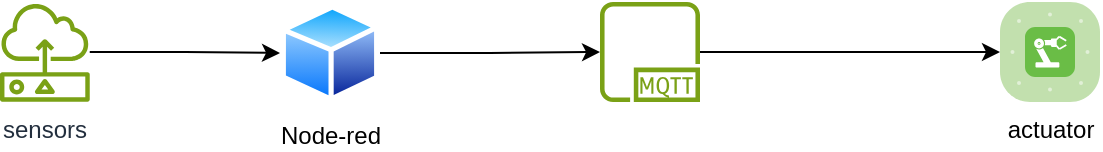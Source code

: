 <mxfile version="22.1.16" type="device">
  <diagram name="Page-1" id="gM64qw47xhpTUFFd05Pg">
    <mxGraphModel dx="1674" dy="746" grid="1" gridSize="10" guides="1" tooltips="1" connect="1" arrows="1" fold="1" page="1" pageScale="1" pageWidth="850" pageHeight="1100" math="0" shadow="0">
      <root>
        <mxCell id="0" />
        <mxCell id="1" parent="0" />
        <mxCell id="KLo0TK26uMytL423hShY-4" style="edgeStyle=orthogonalEdgeStyle;rounded=0;orthogonalLoop=1;jettySize=auto;html=1;" edge="1" parent="1" source="KLo0TK26uMytL423hShY-1" target="KLo0TK26uMytL423hShY-3">
          <mxGeometry relative="1" as="geometry" />
        </mxCell>
        <mxCell id="KLo0TK26uMytL423hShY-1" value="Node-red" style="image;aspect=fixed;perimeter=ellipsePerimeter;html=1;align=center;shadow=0;dashed=0;spacingTop=3;image=img/lib/active_directory/generic_node.svg;" vertex="1" parent="1">
          <mxGeometry x="190" y="271" width="50" height="49" as="geometry" />
        </mxCell>
        <mxCell id="KLo0TK26uMytL423hShY-5" style="edgeStyle=orthogonalEdgeStyle;rounded=0;orthogonalLoop=1;jettySize=auto;html=1;entryX=0;entryY=0.5;entryDx=0;entryDy=0;" edge="1" parent="1" source="KLo0TK26uMytL423hShY-2" target="KLo0TK26uMytL423hShY-1">
          <mxGeometry relative="1" as="geometry" />
        </mxCell>
        <mxCell id="KLo0TK26uMytL423hShY-2" value="sensors" style="sketch=0;outlineConnect=0;fontColor=#232F3E;gradientColor=none;fillColor=#7AA116;strokeColor=none;dashed=0;verticalLabelPosition=bottom;verticalAlign=top;align=center;html=1;fontSize=12;fontStyle=0;aspect=fixed;pointerEvents=1;shape=mxgraph.aws4.sensor;" vertex="1" parent="1">
          <mxGeometry x="50" y="270" width="44.87" height="50" as="geometry" />
        </mxCell>
        <mxCell id="KLo0TK26uMytL423hShY-3" value="" style="sketch=0;outlineConnect=0;fontColor=#232F3E;gradientColor=none;fillColor=#7AA116;strokeColor=none;dashed=0;verticalLabelPosition=bottom;verticalAlign=top;align=center;html=1;fontSize=12;fontStyle=0;aspect=fixed;pointerEvents=1;shape=mxgraph.aws4.mqtt_protocol;" vertex="1" parent="1">
          <mxGeometry x="350" y="270" width="50" height="50" as="geometry" />
        </mxCell>
        <mxCell id="KLo0TK26uMytL423hShY-6" value="actuator" style="verticalLabelPosition=bottom;sketch=0;html=1;fillColor=#6ABD46;strokeColor=#ffffff;verticalAlign=top;align=center;points=[[0.085,0.085,0],[0.915,0.085,0],[0.915,0.915,0],[0.085,0.915,0],[0.25,0,0],[0.5,0,0],[0.75,0,0],[1,0.25,0],[1,0.5,0],[1,0.75,0],[0.75,1,0],[0.5,1,0],[0.25,1,0],[0,0.75,0],[0,0.5,0],[0,0.25,0]];pointerEvents=1;shape=mxgraph.cisco_safe.compositeIcon;bgIcon=mxgraph.cisco_safe.architecture.generic_appliance;resIcon=mxgraph.cisco_safe.architecture.actuator;" vertex="1" parent="1">
          <mxGeometry x="550" y="270" width="50" height="50" as="geometry" />
        </mxCell>
        <mxCell id="KLo0TK26uMytL423hShY-7" style="edgeStyle=orthogonalEdgeStyle;rounded=0;orthogonalLoop=1;jettySize=auto;html=1;entryX=0;entryY=0.5;entryDx=0;entryDy=0;entryPerimeter=0;" edge="1" parent="1" source="KLo0TK26uMytL423hShY-3" target="KLo0TK26uMytL423hShY-6">
          <mxGeometry relative="1" as="geometry" />
        </mxCell>
      </root>
    </mxGraphModel>
  </diagram>
</mxfile>
